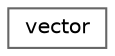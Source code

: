 digraph "Graphical Class Hierarchy"
{
 // LATEX_PDF_SIZE
  bgcolor="transparent";
  edge [fontname=Helvetica,fontsize=10,labelfontname=Helvetica,labelfontsize=10];
  node [fontname=Helvetica,fontsize=10,shape=box,height=0.2,width=0.4];
  rankdir="LR";
  Node0 [id="Node000000",label="vector",height=0.2,width=0.4,color="grey40", fillcolor="white", style="filled",URL="$classFoam_1_1vector.html",tooltip="A Vector of values with scalar precision, where scalar is float/double depending on the compilation f..."];
}
